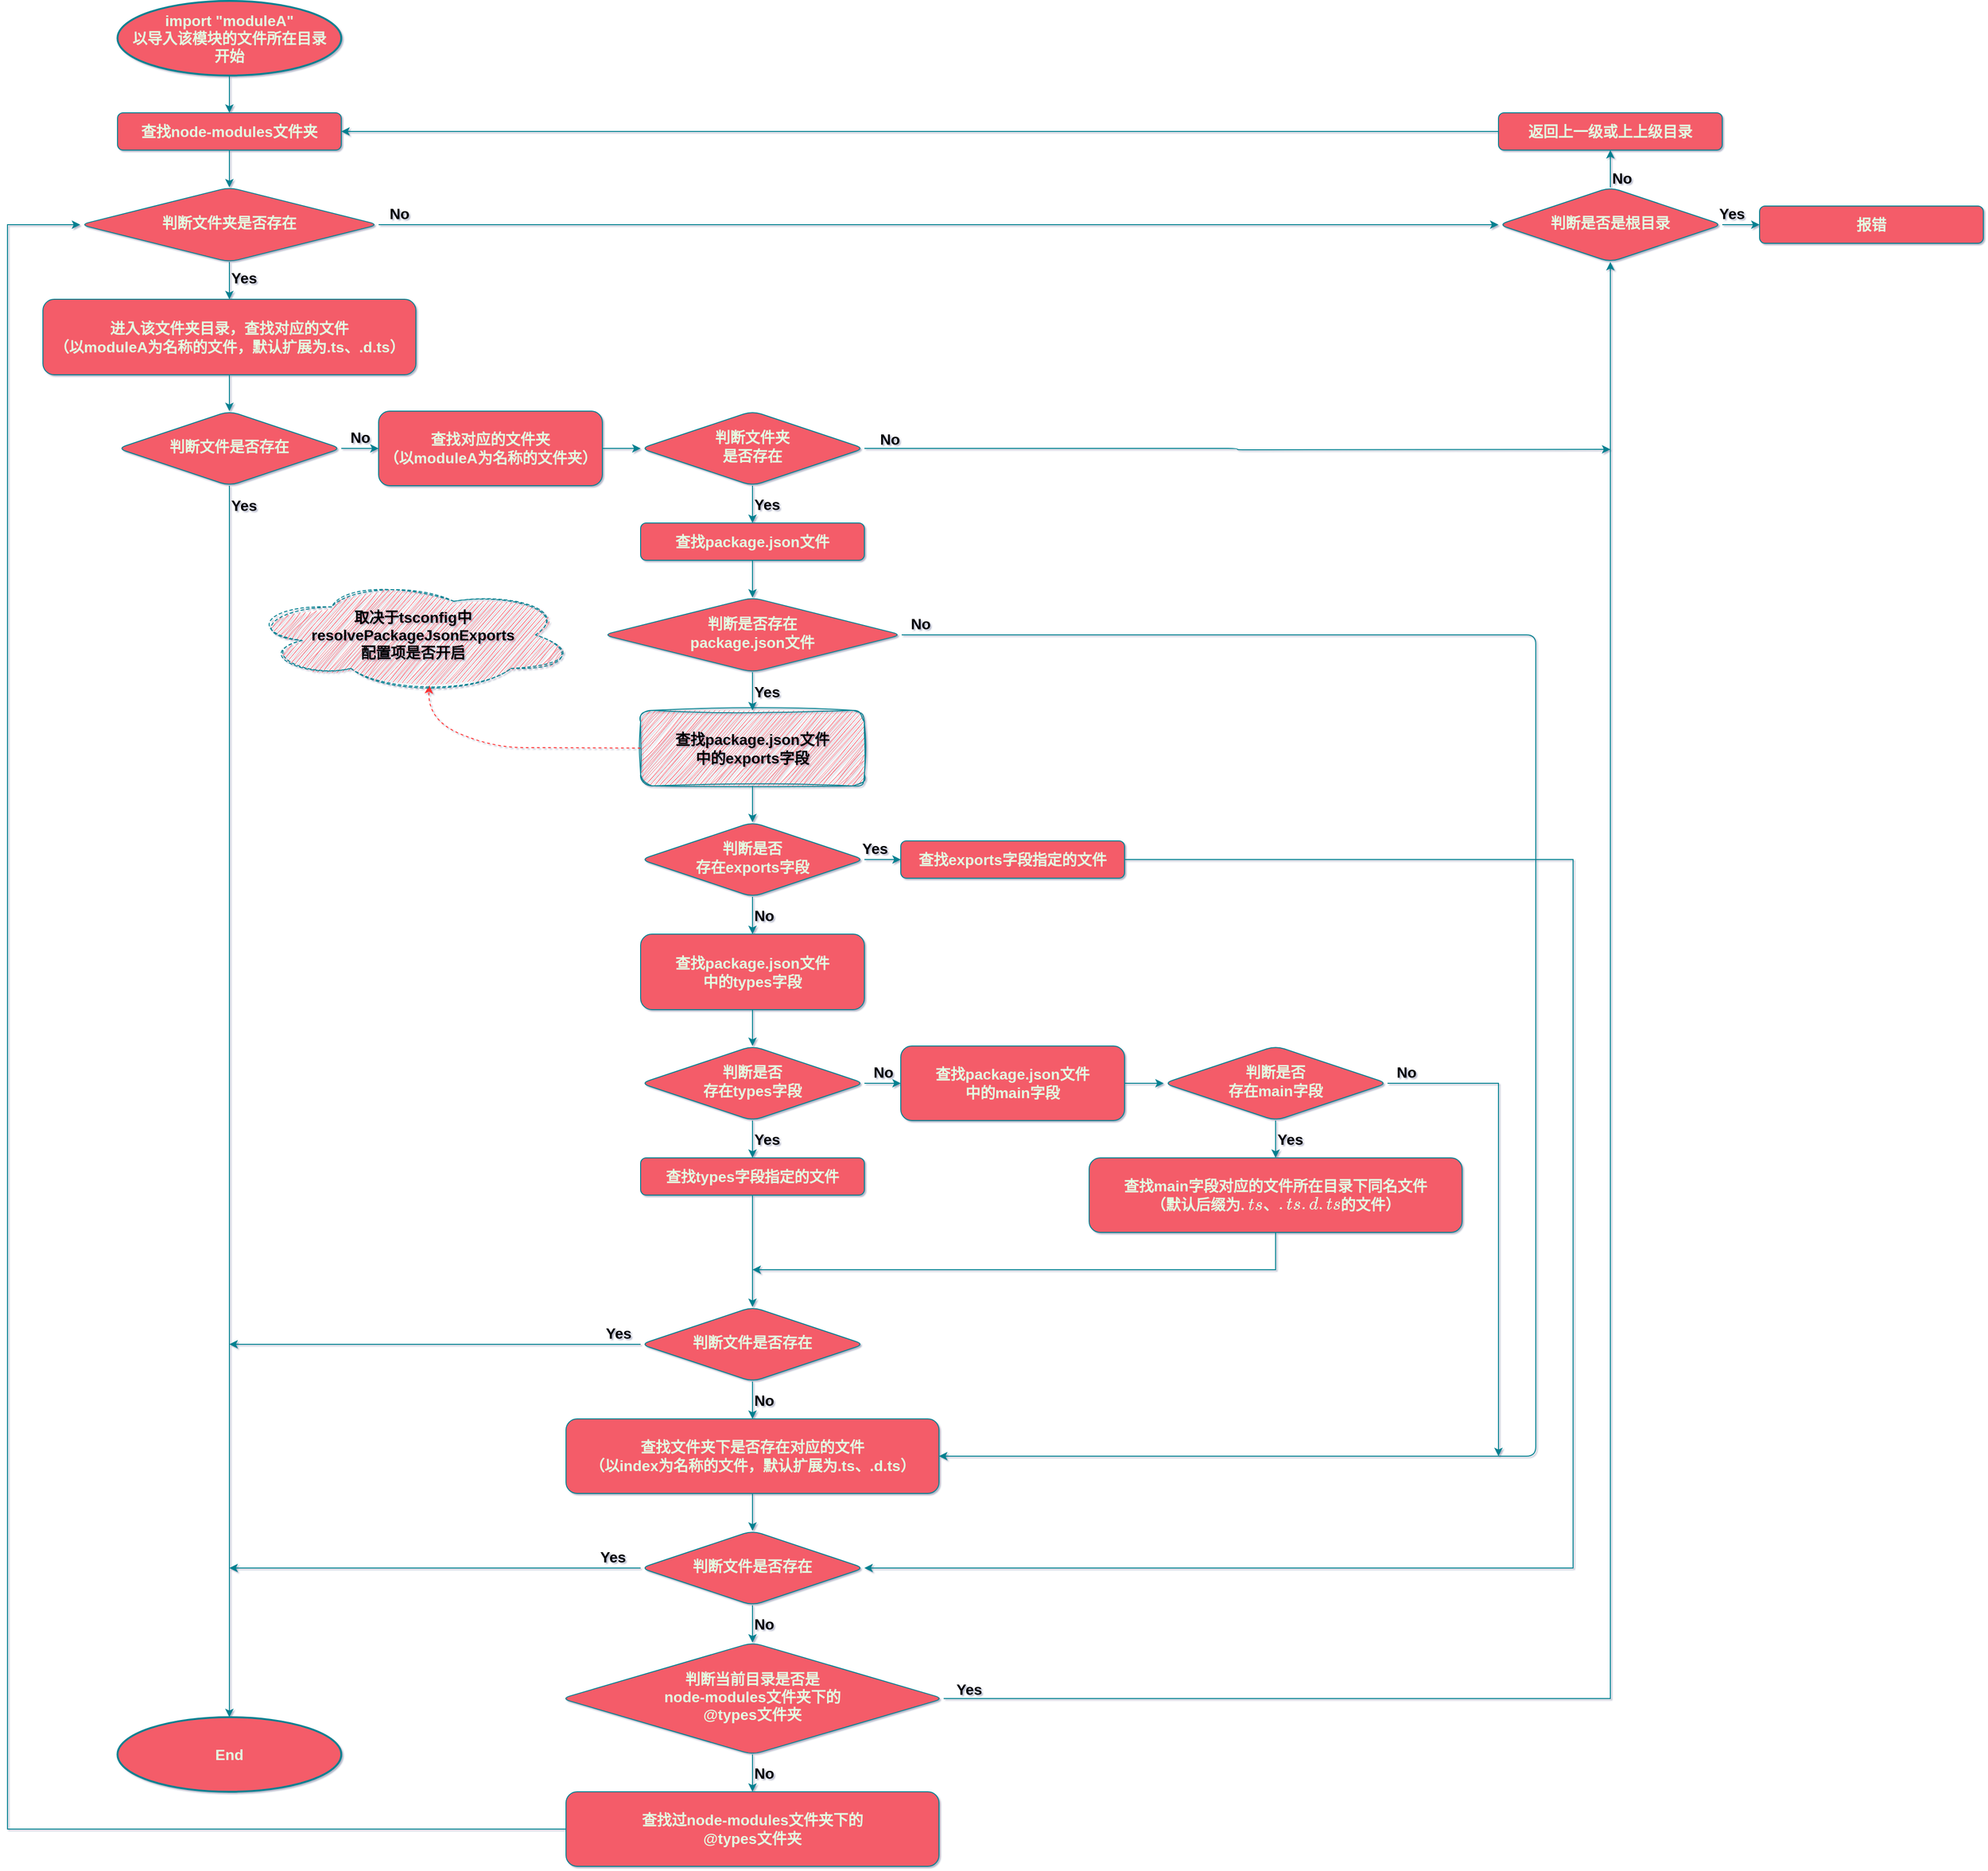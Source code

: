 <mxfile version="21.1.2" type="device">
  <diagram id="C5RBs43oDa-KdzZeNtuy" name="Page-1">
    <mxGraphModel dx="1692" dy="1245" grid="1" gridSize="10" guides="1" tooltips="1" connect="1" arrows="1" fold="1" page="1" pageScale="1" pageWidth="827" pageHeight="1169" background="#FFFFFF" math="0" shadow="1">
      <root>
        <mxCell id="WIyWlLk6GJQsqaUBKTNV-0" />
        <mxCell id="WIyWlLk6GJQsqaUBKTNV-1" parent="WIyWlLk6GJQsqaUBKTNV-0" />
        <mxCell id="fTt4aev8CvQFNW-zbHjn-20" value="" style="edgeStyle=orthogonalEdgeStyle;rounded=1;orthogonalLoop=1;jettySize=auto;html=1;exitX=0.5;exitY=1;exitDx=0;exitDy=0;exitPerimeter=0;fontSize=16;fontStyle=1;labelBackgroundColor=none;strokeColor=#028090;fontColor=default;" parent="WIyWlLk6GJQsqaUBKTNV-1" source="fTt4aev8CvQFNW-zbHjn-91" target="fTt4aev8CvQFNW-zbHjn-19" edge="1">
          <mxGeometry relative="1" as="geometry">
            <mxPoint x="278" y="119" as="sourcePoint" />
          </mxGeometry>
        </mxCell>
        <mxCell id="fTt4aev8CvQFNW-zbHjn-7" value="Yes" style="edgeStyle=orthogonalEdgeStyle;rounded=1;orthogonalLoop=1;jettySize=auto;html=1;labelPosition=right;verticalLabelPosition=middle;align=left;verticalAlign=middle;fontSize=16;fontStyle=1;labelBackgroundColor=none;strokeColor=#028090;fontColor=default;" parent="WIyWlLk6GJQsqaUBKTNV-1" source="WIyWlLk6GJQsqaUBKTNV-6" target="fTt4aev8CvQFNW-zbHjn-6" edge="1">
          <mxGeometry x="-0.143" relative="1" as="geometry">
            <mxPoint as="offset" />
          </mxGeometry>
        </mxCell>
        <mxCell id="fTt4aev8CvQFNW-zbHjn-52" value="No" style="edgeStyle=orthogonalEdgeStyle;rounded=1;orthogonalLoop=1;jettySize=auto;html=1;labelPosition=center;verticalLabelPosition=top;align=center;verticalAlign=bottom;fontSize=16;fontStyle=1;labelBackgroundColor=none;strokeColor=#028090;fontColor=default;" parent="WIyWlLk6GJQsqaUBKTNV-1" source="WIyWlLk6GJQsqaUBKTNV-6" target="fTt4aev8CvQFNW-zbHjn-51" edge="1">
          <mxGeometry x="-0.964" relative="1" as="geometry">
            <mxPoint as="offset" />
          </mxGeometry>
        </mxCell>
        <mxCell id="WIyWlLk6GJQsqaUBKTNV-6" value="判断文件夹是否存在" style="rhombus;whiteSpace=wrap;html=1;shadow=0;fontFamily=Helvetica;fontSize=16;align=center;strokeWidth=1;spacing=6;spacingTop=-4;rounded=1;fontStyle=1;labelBackgroundColor=none;fillColor=#F45B69;strokeColor=#028090;fontColor=#E4FDE1;" parent="WIyWlLk6GJQsqaUBKTNV-1" vertex="1">
          <mxGeometry x="118" y="239" width="320" height="80" as="geometry" />
        </mxCell>
        <mxCell id="fTt4aev8CvQFNW-zbHjn-22" value="" style="edgeStyle=orthogonalEdgeStyle;rounded=1;orthogonalLoop=1;jettySize=auto;html=1;entryX=1;entryY=0.5;entryDx=0;entryDy=0;fontSize=16;fontStyle=1;labelBackgroundColor=none;strokeColor=#028090;fontColor=default;" parent="WIyWlLk6GJQsqaUBKTNV-1" source="WIyWlLk6GJQsqaUBKTNV-7" target="fTt4aev8CvQFNW-zbHjn-19" edge="1">
          <mxGeometry relative="1" as="geometry">
            <mxPoint x="914" y="159" as="targetPoint" />
          </mxGeometry>
        </mxCell>
        <mxCell id="WIyWlLk6GJQsqaUBKTNV-7" value="返回上一级或上上级目录" style="rounded=1;whiteSpace=wrap;html=1;fontSize=16;glass=0;strokeWidth=1;shadow=0;fontStyle=1;labelBackgroundColor=none;fillColor=#F45B69;strokeColor=#028090;fontColor=#E4FDE1;" parent="WIyWlLk6GJQsqaUBKTNV-1" vertex="1">
          <mxGeometry x="1639" y="159" width="240" height="40" as="geometry" />
        </mxCell>
        <mxCell id="fTt4aev8CvQFNW-zbHjn-11" value="" style="edgeStyle=orthogonalEdgeStyle;rounded=1;orthogonalLoop=1;jettySize=auto;html=1;fontSize=16;fontStyle=1;labelBackgroundColor=none;strokeColor=#028090;fontColor=default;exitX=0.5;exitY=1;exitDx=0;exitDy=0;" parent="WIyWlLk6GJQsqaUBKTNV-1" source="fTt4aev8CvQFNW-zbHjn-6" target="fTt4aev8CvQFNW-zbHjn-10" edge="1">
          <mxGeometry relative="1" as="geometry">
            <mxPoint x="278.0" y="450.0" as="sourcePoint" />
          </mxGeometry>
        </mxCell>
        <mxCell id="fTt4aev8CvQFNW-zbHjn-6" value="进入该文件夹目录，查找对应的文件&lt;br style=&quot;font-size: 16px;&quot;&gt;（以moduleA为名称的文件，默认扩展为.ts、.d.ts）" style="rounded=1;whiteSpace=wrap;html=1;fontSize=16;glass=0;strokeWidth=1;shadow=0;fontStyle=1;labelBackgroundColor=none;fillColor=#F45B69;strokeColor=#028090;fontColor=#E4FDE1;" parent="WIyWlLk6GJQsqaUBKTNV-1" vertex="1">
          <mxGeometry x="78" y="359" width="400" height="81" as="geometry" />
        </mxCell>
        <mxCell id="fTt4aev8CvQFNW-zbHjn-13" value="Yes" style="edgeStyle=orthogonalEdgeStyle;rounded=1;orthogonalLoop=1;jettySize=auto;html=1;labelPosition=right;verticalLabelPosition=middle;align=left;verticalAlign=middle;entryX=0.5;entryY=0;entryDx=0;entryDy=0;fontSize=16;fontStyle=1;labelBackgroundColor=none;strokeColor=#028090;fontColor=default;entryPerimeter=0;" parent="WIyWlLk6GJQsqaUBKTNV-1" source="fTt4aev8CvQFNW-zbHjn-10" target="fTt4aev8CvQFNW-zbHjn-92" edge="1">
          <mxGeometry x="-0.968" relative="1" as="geometry">
            <mxPoint x="278" y="1239" as="targetPoint" />
            <mxPoint as="offset" />
          </mxGeometry>
        </mxCell>
        <mxCell id="fTt4aev8CvQFNW-zbHjn-15" value="No" style="edgeStyle=orthogonalEdgeStyle;rounded=1;orthogonalLoop=1;jettySize=auto;html=1;labelPosition=center;verticalLabelPosition=top;align=center;verticalAlign=bottom;fontSize=16;fontStyle=1;labelBackgroundColor=none;strokeColor=#028090;fontColor=default;" parent="WIyWlLk6GJQsqaUBKTNV-1" source="fTt4aev8CvQFNW-zbHjn-10" target="fTt4aev8CvQFNW-zbHjn-14" edge="1">
          <mxGeometry relative="1" as="geometry">
            <mxPoint as="offset" />
          </mxGeometry>
        </mxCell>
        <mxCell id="fTt4aev8CvQFNW-zbHjn-10" value="判断文件是否存在" style="rhombus;whiteSpace=wrap;html=1;shadow=0;fontFamily=Helvetica;fontSize=16;align=center;strokeWidth=1;spacing=6;spacingTop=-4;rounded=1;fontStyle=1;labelBackgroundColor=none;fillColor=#F45B69;strokeColor=#028090;fontColor=#E4FDE1;" parent="WIyWlLk6GJQsqaUBKTNV-1" vertex="1">
          <mxGeometry x="158" y="479" width="240" height="80" as="geometry" />
        </mxCell>
        <mxCell id="fTt4aev8CvQFNW-zbHjn-80" value="" style="edgeStyle=orthogonalEdgeStyle;rounded=1;orthogonalLoop=1;jettySize=auto;html=1;fontSize=16;fontStyle=1;exitX=1;exitY=0.5;exitDx=0;exitDy=0;entryX=0;entryY=0.5;entryDx=0;entryDy=0;labelBackgroundColor=none;strokeColor=#028090;fontColor=default;" parent="WIyWlLk6GJQsqaUBKTNV-1" source="fTt4aev8CvQFNW-zbHjn-14" target="fTt4aev8CvQFNW-zbHjn-16" edge="1">
          <mxGeometry relative="1" as="geometry">
            <mxPoint x="676" y="519.0" as="sourcePoint" />
          </mxGeometry>
        </mxCell>
        <mxCell id="fTt4aev8CvQFNW-zbHjn-14" value="查找对应的文件夹&lt;br style=&quot;font-size: 16px;&quot;&gt;（以moduleA为名称的文件夹）" style="rounded=1;whiteSpace=wrap;html=1;fontSize=16;glass=0;strokeWidth=1;shadow=0;fontStyle=1;labelBackgroundColor=none;fillColor=#F45B69;strokeColor=#028090;fontColor=#E4FDE1;" parent="WIyWlLk6GJQsqaUBKTNV-1" vertex="1">
          <mxGeometry x="438" y="479" width="240" height="80" as="geometry" />
        </mxCell>
        <mxCell id="fTt4aev8CvQFNW-zbHjn-57" style="edgeStyle=orthogonalEdgeStyle;rounded=1;orthogonalLoop=1;jettySize=auto;html=1;fontSize=16;fontStyle=1;labelBackgroundColor=none;strokeColor=#028090;fontColor=default;" parent="WIyWlLk6GJQsqaUBKTNV-1" source="fTt4aev8CvQFNW-zbHjn-16" edge="1">
          <mxGeometry relative="1" as="geometry">
            <mxPoint x="1759" y="520" as="targetPoint" />
          </mxGeometry>
        </mxCell>
        <mxCell id="fTt4aev8CvQFNW-zbHjn-58" value="&lt;font color=&quot;#000000&quot; style=&quot;font-size: 16px;&quot;&gt;No&lt;/font&gt;" style="edgeLabel;html=1;align=center;verticalAlign=bottom;resizable=0;points=[];labelPosition=center;verticalLabelPosition=top;rounded=1;fontSize=16;fontStyle=1;labelBackgroundColor=none;fontColor=#E4FDE1;" parent="fTt4aev8CvQFNW-zbHjn-57" vertex="1" connectable="0">
          <mxGeometry x="-0.709" y="-2" relative="1" as="geometry">
            <mxPoint x="-90" y="-1" as="offset" />
          </mxGeometry>
        </mxCell>
        <mxCell id="fTt4aev8CvQFNW-zbHjn-82" value="Yes" style="edgeStyle=orthogonalEdgeStyle;rounded=1;orthogonalLoop=1;jettySize=auto;html=1;labelPosition=right;verticalLabelPosition=middle;align=left;verticalAlign=middle;fontSize=16;fontStyle=1;labelBackgroundColor=none;strokeColor=#028090;fontColor=default;" parent="WIyWlLk6GJQsqaUBKTNV-1" source="fTt4aev8CvQFNW-zbHjn-16" target="fTt4aev8CvQFNW-zbHjn-23" edge="1">
          <mxGeometry relative="1" as="geometry">
            <mxPoint as="offset" />
          </mxGeometry>
        </mxCell>
        <mxCell id="fTt4aev8CvQFNW-zbHjn-16" value="判断文件夹&lt;br style=&quot;font-size: 16px;&quot;&gt;是否存在" style="rhombus;whiteSpace=wrap;html=1;shadow=0;fontFamily=Helvetica;fontSize=16;align=center;strokeWidth=1;spacing=6;spacingTop=-4;rounded=1;fontStyle=1;labelBackgroundColor=none;fillColor=#F45B69;strokeColor=#028090;fontColor=#E4FDE1;" parent="WIyWlLk6GJQsqaUBKTNV-1" vertex="1">
          <mxGeometry x="719" y="479" width="240" height="80" as="geometry" />
        </mxCell>
        <mxCell id="fTt4aev8CvQFNW-zbHjn-21" value="" style="edgeStyle=orthogonalEdgeStyle;rounded=1;orthogonalLoop=1;jettySize=auto;html=1;fontSize=16;fontStyle=1;labelBackgroundColor=none;strokeColor=#028090;fontColor=default;" parent="WIyWlLk6GJQsqaUBKTNV-1" source="fTt4aev8CvQFNW-zbHjn-19" target="WIyWlLk6GJQsqaUBKTNV-6" edge="1">
          <mxGeometry relative="1" as="geometry" />
        </mxCell>
        <mxCell id="fTt4aev8CvQFNW-zbHjn-19" value="查找node-modules文件夹" style="rounded=1;whiteSpace=wrap;html=1;fontSize=16;glass=0;strokeWidth=1;shadow=0;fontStyle=1;labelBackgroundColor=none;fillColor=#F45B69;strokeColor=#028090;fontColor=#E4FDE1;" parent="WIyWlLk6GJQsqaUBKTNV-1" vertex="1">
          <mxGeometry x="158" y="159" width="240" height="40" as="geometry" />
        </mxCell>
        <mxCell id="fTt4aev8CvQFNW-zbHjn-26" value="" style="edgeStyle=orthogonalEdgeStyle;rounded=1;orthogonalLoop=1;jettySize=auto;html=1;labelPosition=right;verticalLabelPosition=middle;align=left;verticalAlign=middle;fontSize=16;fontStyle=1;labelBackgroundColor=none;strokeColor=#028090;fontColor=default;" parent="WIyWlLk6GJQsqaUBKTNV-1" source="fTt4aev8CvQFNW-zbHjn-23" target="fTt4aev8CvQFNW-zbHjn-25" edge="1">
          <mxGeometry relative="1" as="geometry" />
        </mxCell>
        <mxCell id="fTt4aev8CvQFNW-zbHjn-23" value="查找package.json文件" style="rounded=1;whiteSpace=wrap;html=1;fontSize=16;glass=0;strokeWidth=1;shadow=0;fontStyle=1;labelBackgroundColor=none;fillColor=#F45B69;strokeColor=#028090;fontColor=#E4FDE1;" parent="WIyWlLk6GJQsqaUBKTNV-1" vertex="1">
          <mxGeometry x="719" y="599" width="240" height="40" as="geometry" />
        </mxCell>
        <mxCell id="fTt4aev8CvQFNW-zbHjn-40" value="Yes" style="edgeStyle=orthogonalEdgeStyle;rounded=1;orthogonalLoop=1;jettySize=auto;html=1;labelPosition=right;verticalLabelPosition=middle;align=left;verticalAlign=middle;fontSize=16;fontStyle=1;labelBackgroundColor=none;strokeColor=#028090;fontColor=default;entryX=0.5;entryY=0;entryDx=0;entryDy=0;" parent="WIyWlLk6GJQsqaUBKTNV-1" source="fTt4aev8CvQFNW-zbHjn-25" target="4uB3L2ICESDj7g6x4wae-0" edge="1">
          <mxGeometry relative="1" as="geometry" />
        </mxCell>
        <mxCell id="fTt4aev8CvQFNW-zbHjn-25" value="判断是否存在&lt;br style=&quot;font-size: 16px;&quot;&gt;package.json文件" style="rhombus;whiteSpace=wrap;html=1;shadow=0;fontFamily=Helvetica;fontSize=16;align=center;strokeWidth=1;spacing=6;spacingTop=-4;rounded=1;fontStyle=1;labelBackgroundColor=none;fillColor=#F45B69;strokeColor=#028090;fontColor=#E4FDE1;" parent="WIyWlLk6GJQsqaUBKTNV-1" vertex="1">
          <mxGeometry x="679" y="679" width="320" height="80" as="geometry" />
        </mxCell>
        <mxCell id="fTt4aev8CvQFNW-zbHjn-78" value="Yes" style="edgeStyle=orthogonalEdgeStyle;rounded=1;orthogonalLoop=1;jettySize=auto;html=1;labelPosition=center;verticalLabelPosition=top;align=center;verticalAlign=bottom;fontSize=16;fontStyle=1;labelBackgroundColor=none;strokeColor=#028090;fontColor=default;" parent="WIyWlLk6GJQsqaUBKTNV-1" source="fTt4aev8CvQFNW-zbHjn-29" edge="1">
          <mxGeometry x="-0.889" relative="1" as="geometry">
            <mxPoint x="278" y="1480" as="targetPoint" />
            <mxPoint as="offset" />
          </mxGeometry>
        </mxCell>
        <mxCell id="fl-ZTP4sPhZTgfokd5Q8-4" value="No" style="edgeStyle=orthogonalEdgeStyle;rounded=0;orthogonalLoop=1;jettySize=auto;html=1;labelBackgroundColor=none;strokeColor=#028090;fontColor=default;fontSize=16;labelPosition=right;verticalLabelPosition=middle;align=left;verticalAlign=middle;fontStyle=1" parent="WIyWlLk6GJQsqaUBKTNV-1" source="fTt4aev8CvQFNW-zbHjn-29" target="fl-ZTP4sPhZTgfokd5Q8-1" edge="1">
          <mxGeometry relative="1" as="geometry" />
        </mxCell>
        <mxCell id="fTt4aev8CvQFNW-zbHjn-29" value="判断文件是否存在" style="rhombus;whiteSpace=wrap;html=1;shadow=0;fontFamily=Helvetica;fontSize=16;align=center;strokeWidth=1;spacing=6;spacingTop=-4;rounded=1;fontStyle=1;labelBackgroundColor=none;fillColor=#F45B69;strokeColor=#028090;fontColor=#E4FDE1;" parent="WIyWlLk6GJQsqaUBKTNV-1" vertex="1">
          <mxGeometry x="719" y="1440" width="240" height="80" as="geometry" />
        </mxCell>
        <mxCell id="4uB3L2ICESDj7g6x4wae-22" value="" style="edgeStyle=orthogonalEdgeStyle;rounded=0;orthogonalLoop=1;jettySize=auto;html=1;fontSize=16;fontStyle=1;labelBackgroundColor=none;strokeColor=#028090;fontColor=default;" parent="WIyWlLk6GJQsqaUBKTNV-1" source="fTt4aev8CvQFNW-zbHjn-33" target="fTt4aev8CvQFNW-zbHjn-35" edge="1">
          <mxGeometry relative="1" as="geometry" />
        </mxCell>
        <mxCell id="fTt4aev8CvQFNW-zbHjn-33" value="查找package.json文件&lt;br style=&quot;font-size: 16px;&quot;&gt;中的types字段" style="rounded=1;whiteSpace=wrap;html=1;fontSize=16;glass=0;strokeWidth=1;shadow=0;fontStyle=1;labelBackgroundColor=none;fillColor=#F45B69;strokeColor=#028090;fontColor=#E4FDE1;" parent="WIyWlLk6GJQsqaUBKTNV-1" vertex="1">
          <mxGeometry x="719" y="1040" width="240" height="81" as="geometry" />
        </mxCell>
        <mxCell id="fTt4aev8CvQFNW-zbHjn-83" value="Yes" style="edgeStyle=orthogonalEdgeStyle;rounded=1;orthogonalLoop=1;jettySize=auto;html=1;labelPosition=right;verticalLabelPosition=middle;align=left;verticalAlign=middle;fontSize=16;fontStyle=1;labelBackgroundColor=none;strokeColor=#028090;fontColor=default;" parent="WIyWlLk6GJQsqaUBKTNV-1" source="fTt4aev8CvQFNW-zbHjn-35" target="fTt4aev8CvQFNW-zbHjn-61" edge="1">
          <mxGeometry relative="1" as="geometry" />
        </mxCell>
        <mxCell id="fTt4aev8CvQFNW-zbHjn-84" value="No" style="edgeStyle=orthogonalEdgeStyle;rounded=1;orthogonalLoop=1;jettySize=auto;html=1;labelPosition=center;verticalLabelPosition=top;align=center;verticalAlign=bottom;fontSize=16;fontStyle=1;labelBackgroundColor=none;strokeColor=#028090;fontColor=default;" parent="WIyWlLk6GJQsqaUBKTNV-1" source="fTt4aev8CvQFNW-zbHjn-35" target="fTt4aev8CvQFNW-zbHjn-64" edge="1">
          <mxGeometry relative="1" as="geometry" />
        </mxCell>
        <mxCell id="fTt4aev8CvQFNW-zbHjn-35" value="判断是否&lt;br style=&quot;font-size: 16px;&quot;&gt;存在types字段" style="rhombus;whiteSpace=wrap;html=1;shadow=0;fontFamily=Helvetica;fontSize=16;align=center;strokeWidth=1;spacing=6;spacingTop=-4;rounded=1;fontStyle=1;labelBackgroundColor=none;fillColor=#F45B69;strokeColor=#028090;fontColor=#E4FDE1;" parent="WIyWlLk6GJQsqaUBKTNV-1" vertex="1">
          <mxGeometry x="719" y="1160" width="240" height="80" as="geometry" />
        </mxCell>
        <mxCell id="fTt4aev8CvQFNW-zbHjn-54" value="Yes" style="edgeStyle=orthogonalEdgeStyle;rounded=1;orthogonalLoop=1;jettySize=auto;html=1;labelPosition=center;verticalLabelPosition=top;align=center;verticalAlign=bottom;fontSize=16;fontStyle=1;labelBackgroundColor=none;strokeColor=#028090;fontColor=default;" parent="WIyWlLk6GJQsqaUBKTNV-1" source="fTt4aev8CvQFNW-zbHjn-51" target="fTt4aev8CvQFNW-zbHjn-53" edge="1">
          <mxGeometry x="-0.535" relative="1" as="geometry">
            <mxPoint as="offset" />
          </mxGeometry>
        </mxCell>
        <mxCell id="fTt4aev8CvQFNW-zbHjn-56" value="No" style="edgeStyle=orthogonalEdgeStyle;rounded=1;orthogonalLoop=1;jettySize=auto;html=1;labelPosition=right;verticalLabelPosition=middle;align=left;verticalAlign=middle;fontSize=16;fontStyle=1;labelBackgroundColor=none;strokeColor=#028090;fontColor=default;" parent="WIyWlLk6GJQsqaUBKTNV-1" source="fTt4aev8CvQFNW-zbHjn-51" target="WIyWlLk6GJQsqaUBKTNV-7" edge="1">
          <mxGeometry x="-0.5" relative="1" as="geometry">
            <mxPoint as="offset" />
          </mxGeometry>
        </mxCell>
        <mxCell id="fTt4aev8CvQFNW-zbHjn-51" value="判断是否是根目录" style="rhombus;whiteSpace=wrap;html=1;shadow=0;fontFamily=Helvetica;fontSize=16;align=center;strokeWidth=1;spacing=6;spacingTop=-4;rounded=1;fontStyle=1;labelBackgroundColor=none;fillColor=#F45B69;strokeColor=#028090;fontColor=#E4FDE1;" parent="WIyWlLk6GJQsqaUBKTNV-1" vertex="1">
          <mxGeometry x="1639" y="239" width="240" height="80" as="geometry" />
        </mxCell>
        <mxCell id="fTt4aev8CvQFNW-zbHjn-53" value="报错" style="rounded=1;whiteSpace=wrap;html=1;fontSize=16;glass=0;strokeWidth=1;shadow=0;fontStyle=1;labelBackgroundColor=none;fillColor=#F45B69;strokeColor=#028090;fontColor=#E4FDE1;" parent="WIyWlLk6GJQsqaUBKTNV-1" vertex="1">
          <mxGeometry x="1919" y="259" width="240" height="40" as="geometry" />
        </mxCell>
        <mxCell id="fTt4aev8CvQFNW-zbHjn-88" style="edgeStyle=orthogonalEdgeStyle;rounded=1;orthogonalLoop=1;jettySize=auto;html=1;entryX=0.5;entryY=0;entryDx=0;entryDy=0;fontSize=16;fontStyle=1;labelBackgroundColor=none;strokeColor=#028090;fontColor=default;" parent="WIyWlLk6GJQsqaUBKTNV-1" source="fTt4aev8CvQFNW-zbHjn-61" target="fTt4aev8CvQFNW-zbHjn-29" edge="1">
          <mxGeometry relative="1" as="geometry" />
        </mxCell>
        <mxCell id="fTt4aev8CvQFNW-zbHjn-61" value="查找types字段指定的文件" style="rounded=1;whiteSpace=wrap;html=1;fontSize=16;glass=0;strokeWidth=1;shadow=0;fontStyle=1;labelBackgroundColor=none;fillColor=#F45B69;strokeColor=#028090;fontColor=#E4FDE1;" parent="WIyWlLk6GJQsqaUBKTNV-1" vertex="1">
          <mxGeometry x="719" y="1280" width="240" height="40" as="geometry" />
        </mxCell>
        <mxCell id="fTt4aev8CvQFNW-zbHjn-85" value="" style="edgeStyle=orthogonalEdgeStyle;rounded=1;orthogonalLoop=1;jettySize=auto;html=1;fontSize=16;fontStyle=1;exitX=1;exitY=0.5;exitDx=0;exitDy=0;labelBackgroundColor=none;strokeColor=#028090;fontColor=default;" parent="WIyWlLk6GJQsqaUBKTNV-1" source="fTt4aev8CvQFNW-zbHjn-64" target="fTt4aev8CvQFNW-zbHjn-66" edge="1">
          <mxGeometry relative="1" as="geometry">
            <mxPoint x="1328" y="1422" as="sourcePoint" />
          </mxGeometry>
        </mxCell>
        <mxCell id="fTt4aev8CvQFNW-zbHjn-64" value="查找package.json文件&lt;br style=&quot;font-size: 16px;&quot;&gt;中的main字段" style="rounded=1;whiteSpace=wrap;html=1;fontSize=16;glass=0;strokeWidth=1;shadow=0;fontStyle=1;labelBackgroundColor=none;fillColor=#F45B69;strokeColor=#028090;fontColor=#E4FDE1;" parent="WIyWlLk6GJQsqaUBKTNV-1" vertex="1">
          <mxGeometry x="998" y="1160" width="240" height="80" as="geometry" />
        </mxCell>
        <mxCell id="fTt4aev8CvQFNW-zbHjn-70" value="Yes" style="edgeStyle=orthogonalEdgeStyle;rounded=1;orthogonalLoop=1;jettySize=auto;html=1;entryX=0.5;entryY=0;entryDx=0;entryDy=0;labelPosition=right;verticalLabelPosition=middle;align=left;verticalAlign=middle;fontSize=16;fontStyle=1;labelBackgroundColor=none;strokeColor=#028090;fontColor=default;" parent="WIyWlLk6GJQsqaUBKTNV-1" source="fTt4aev8CvQFNW-zbHjn-66" target="fTt4aev8CvQFNW-zbHjn-69" edge="1">
          <mxGeometry relative="1" as="geometry" />
        </mxCell>
        <mxCell id="4uB3L2ICESDj7g6x4wae-24" style="edgeStyle=orthogonalEdgeStyle;rounded=0;orthogonalLoop=1;jettySize=auto;html=1;fontSize=16;fontStyle=1;labelBackgroundColor=none;strokeColor=#028090;fontColor=default;" parent="WIyWlLk6GJQsqaUBKTNV-1" source="fTt4aev8CvQFNW-zbHjn-69" edge="1">
          <mxGeometry relative="1" as="geometry">
            <mxPoint x="839" y="1400" as="targetPoint" />
            <Array as="points">
              <mxPoint x="1400" y="1400" />
            </Array>
          </mxGeometry>
        </mxCell>
        <mxCell id="fTt4aev8CvQFNW-zbHjn-69" value="查找main字段对应的文件所在目录下同名文件&lt;br style=&quot;font-size: 16px;&quot;&gt;（默认后缀为`.ts`、`.ts.d.ts`的文件）" style="rounded=1;whiteSpace=wrap;html=1;fontSize=16;glass=0;strokeWidth=1;shadow=0;fontStyle=1;labelBackgroundColor=none;fillColor=#F45B69;strokeColor=#028090;fontColor=#E4FDE1;" parent="WIyWlLk6GJQsqaUBKTNV-1" vertex="1">
          <mxGeometry x="1200" y="1280" width="400" height="80" as="geometry" />
        </mxCell>
        <mxCell id="fTt4aev8CvQFNW-zbHjn-91" value="import &quot;moduleA&quot;&lt;br style=&quot;border-color: var(--border-color); font-size: 16px;&quot;&gt;以导入该模块的文件所在目录&lt;br style=&quot;border-color: var(--border-color); font-size: 16px;&quot;&gt;开始" style="strokeWidth=2;html=1;shape=mxgraph.flowchart.start_2;whiteSpace=wrap;rounded=1;fontSize=16;fontStyle=1;labelBackgroundColor=none;fillColor=#F45B69;strokeColor=#028090;fontColor=#E4FDE1;" parent="WIyWlLk6GJQsqaUBKTNV-1" vertex="1">
          <mxGeometry x="158" y="39" width="240" height="80" as="geometry" />
        </mxCell>
        <mxCell id="fTt4aev8CvQFNW-zbHjn-92" value="End" style="strokeWidth=2;html=1;shape=mxgraph.flowchart.start_2;whiteSpace=wrap;rounded=1;fontSize=16;fontStyle=1;labelBackgroundColor=none;fillColor=#F45B69;strokeColor=#028090;fontColor=#E4FDE1;" parent="WIyWlLk6GJQsqaUBKTNV-1" vertex="1">
          <mxGeometry x="158" y="1880" width="240" height="80" as="geometry" />
        </mxCell>
        <mxCell id="fl-ZTP4sPhZTgfokd5Q8-5" value="" style="edgeStyle=orthogonalEdgeStyle;rounded=0;orthogonalLoop=1;jettySize=auto;html=1;labelBackgroundColor=none;strokeColor=#028090;fontColor=default;fontSize=16;fontStyle=1" parent="WIyWlLk6GJQsqaUBKTNV-1" source="fl-ZTP4sPhZTgfokd5Q8-1" target="fl-ZTP4sPhZTgfokd5Q8-0" edge="1">
          <mxGeometry relative="1" as="geometry" />
        </mxCell>
        <mxCell id="fl-ZTP4sPhZTgfokd5Q8-1" value="查找文件夹下是否存在对应的文件&lt;br style=&quot;font-size: 16px;&quot;&gt;（以index为名称的文件，默认扩展为.ts、.d.ts）" style="rounded=1;whiteSpace=wrap;html=1;fontSize=16;glass=0;strokeWidth=1;shadow=0;fontStyle=1;labelBackgroundColor=none;fillColor=#F45B69;strokeColor=#028090;fontColor=#E4FDE1;" parent="WIyWlLk6GJQsqaUBKTNV-1" vertex="1">
          <mxGeometry x="639" y="1560" width="400" height="80" as="geometry" />
        </mxCell>
        <mxCell id="fl-ZTP4sPhZTgfokd5Q8-7" value="Yes" style="edgeStyle=orthogonalEdgeStyle;rounded=0;orthogonalLoop=1;jettySize=auto;html=1;strokeColor=#028090;fontColor=default;fillColor=#F45B69;fontSize=16;labelPosition=center;verticalLabelPosition=top;align=center;verticalAlign=bottom;fontStyle=1;labelBackgroundColor=none;" parent="WIyWlLk6GJQsqaUBKTNV-1" source="fl-ZTP4sPhZTgfokd5Q8-0" edge="1">
          <mxGeometry x="-0.864" relative="1" as="geometry">
            <mxPoint x="278" y="1720" as="targetPoint" />
            <mxPoint as="offset" />
          </mxGeometry>
        </mxCell>
        <mxCell id="4uB3L2ICESDj7g6x4wae-31" value="No" style="edgeStyle=orthogonalEdgeStyle;rounded=0;orthogonalLoop=1;jettySize=auto;html=1;fontSize=16;fontStyle=1;labelBackgroundColor=none;strokeColor=#028090;fontColor=default;labelPosition=right;verticalLabelPosition=middle;align=left;verticalAlign=middle;" parent="WIyWlLk6GJQsqaUBKTNV-1" source="fl-ZTP4sPhZTgfokd5Q8-0" target="4uB3L2ICESDj7g6x4wae-27" edge="1">
          <mxGeometry relative="1" as="geometry" />
        </mxCell>
        <mxCell id="fl-ZTP4sPhZTgfokd5Q8-0" value="判断文件是否存在" style="rhombus;whiteSpace=wrap;html=1;shadow=0;fontFamily=Helvetica;fontSize=16;align=center;strokeWidth=1;spacing=6;spacingTop=-4;rounded=1;fontStyle=1;labelBackgroundColor=none;fillColor=#F45B69;strokeColor=#028090;fontColor=#E4FDE1;" parent="WIyWlLk6GJQsqaUBKTNV-1" vertex="1">
          <mxGeometry x="719" y="1680" width="240" height="80" as="geometry" />
        </mxCell>
        <mxCell id="4uB3L2ICESDj7g6x4wae-2" value="" style="edgeStyle=orthogonalEdgeStyle;rounded=0;orthogonalLoop=1;jettySize=auto;html=1;fontSize=16;fontStyle=1;labelBackgroundColor=none;strokeColor=#028090;fontColor=default;" parent="WIyWlLk6GJQsqaUBKTNV-1" source="4uB3L2ICESDj7g6x4wae-0" target="4uB3L2ICESDj7g6x4wae-1" edge="1">
          <mxGeometry relative="1" as="geometry" />
        </mxCell>
        <mxCell id="4uB3L2ICESDj7g6x4wae-0" value="查找package.json文件&lt;br style=&quot;font-size: 16px;&quot;&gt;中的exports字段" style="rounded=1;whiteSpace=wrap;html=1;fontSize=16;glass=0;strokeWidth=1;shadow=0;fontStyle=1;labelBackgroundColor=none;fillColor=#F45B69;strokeColor=#028090;fontColor=#000000;sketch=1;curveFitting=1;jiggle=2;" parent="WIyWlLk6GJQsqaUBKTNV-1" vertex="1">
          <mxGeometry x="719" y="800" width="240" height="81" as="geometry" />
        </mxCell>
        <mxCell id="4uB3L2ICESDj7g6x4wae-4" value="Yes" style="edgeStyle=orthogonalEdgeStyle;rounded=0;orthogonalLoop=1;jettySize=auto;html=1;fontSize=16;fontStyle=1;labelBackgroundColor=none;strokeColor=#028090;fontColor=default;labelPosition=center;verticalLabelPosition=top;align=center;verticalAlign=bottom;" parent="WIyWlLk6GJQsqaUBKTNV-1" source="4uB3L2ICESDj7g6x4wae-1" target="4uB3L2ICESDj7g6x4wae-3" edge="1">
          <mxGeometry x="-0.436" relative="1" as="geometry">
            <Array as="points">
              <mxPoint x="970" y="960" />
              <mxPoint x="970" y="960" />
            </Array>
            <mxPoint as="offset" />
          </mxGeometry>
        </mxCell>
        <mxCell id="4uB3L2ICESDj7g6x4wae-16" value="No" style="edgeStyle=orthogonalEdgeStyle;rounded=0;orthogonalLoop=1;jettySize=auto;html=1;fontSize=16;fontStyle=1;labelBackgroundColor=none;strokeColor=#028090;fontColor=default;labelPosition=right;verticalLabelPosition=middle;align=left;verticalAlign=middle;" parent="WIyWlLk6GJQsqaUBKTNV-1" source="4uB3L2ICESDj7g6x4wae-1" target="fTt4aev8CvQFNW-zbHjn-33" edge="1">
          <mxGeometry relative="1" as="geometry" />
        </mxCell>
        <mxCell id="4uB3L2ICESDj7g6x4wae-1" value="判断是否&lt;br style=&quot;font-size: 16px;&quot;&gt;存在exports字段" style="rhombus;whiteSpace=wrap;html=1;shadow=0;fontFamily=Helvetica;fontSize=16;align=center;strokeWidth=1;spacing=6;spacingTop=-4;rounded=1;fontStyle=1;labelBackgroundColor=none;fillColor=#F45B69;strokeColor=#028090;fontColor=#E4FDE1;" parent="WIyWlLk6GJQsqaUBKTNV-1" vertex="1">
          <mxGeometry x="719" y="920" width="240" height="80" as="geometry" />
        </mxCell>
        <mxCell id="4uB3L2ICESDj7g6x4wae-18" value="" style="edgeStyle=orthogonalEdgeStyle;rounded=0;orthogonalLoop=1;jettySize=auto;html=1;entryX=1;entryY=0.5;entryDx=0;entryDy=0;fontSize=16;fontStyle=1;labelBackgroundColor=none;strokeColor=#028090;fontColor=default;" parent="WIyWlLk6GJQsqaUBKTNV-1" source="4uB3L2ICESDj7g6x4wae-3" target="fl-ZTP4sPhZTgfokd5Q8-0" edge="1">
          <mxGeometry relative="1" as="geometry">
            <mxPoint x="1399" y="960" as="targetPoint" />
            <Array as="points">
              <mxPoint x="1719" y="960" />
              <mxPoint x="1719" y="1720" />
            </Array>
          </mxGeometry>
        </mxCell>
        <mxCell id="4uB3L2ICESDj7g6x4wae-3" value="查找exports字段指定的文件" style="rounded=1;whiteSpace=wrap;html=1;fontSize=16;glass=0;strokeWidth=1;shadow=0;fontStyle=1;labelBackgroundColor=none;fillColor=#F45B69;strokeColor=#028090;fontColor=#E4FDE1;" parent="WIyWlLk6GJQsqaUBKTNV-1" vertex="1">
          <mxGeometry x="998" y="940" width="240" height="40" as="geometry" />
        </mxCell>
        <mxCell id="4uB3L2ICESDj7g6x4wae-34" style="edgeStyle=orthogonalEdgeStyle;rounded=0;orthogonalLoop=1;jettySize=auto;html=1;entryX=0;entryY=0.5;entryDx=0;entryDy=0;fontSize=16;fontStyle=1;labelBackgroundColor=none;strokeColor=#028090;fontColor=default;" parent="WIyWlLk6GJQsqaUBKTNV-1" source="4uB3L2ICESDj7g6x4wae-5" target="WIyWlLk6GJQsqaUBKTNV-6" edge="1">
          <mxGeometry relative="1" as="geometry">
            <Array as="points">
              <mxPoint x="40" y="2000" />
              <mxPoint x="40" y="279" />
            </Array>
          </mxGeometry>
        </mxCell>
        <mxCell id="4uB3L2ICESDj7g6x4wae-5" value="查找过node-modules文件夹下的&lt;br style=&quot;border-color: var(--border-color); font-size: 16px;&quot;&gt;@types文件夹" style="rounded=1;whiteSpace=wrap;html=1;fontSize=16;glass=0;strokeWidth=1;shadow=0;fontStyle=1;labelBackgroundColor=none;fillColor=#F45B69;strokeColor=#028090;fontColor=#E4FDE1;" parent="WIyWlLk6GJQsqaUBKTNV-1" vertex="1">
          <mxGeometry x="639" y="1960" width="400" height="80" as="geometry" />
        </mxCell>
        <mxCell id="4uB3L2ICESDj7g6x4wae-23" value="No" style="edgeStyle=orthogonalEdgeStyle;rounded=1;orthogonalLoop=1;jettySize=auto;html=1;labelPosition=center;verticalLabelPosition=top;align=center;verticalAlign=bottom;fontSize=16;fontStyle=1;labelBackgroundColor=none;strokeColor=#028090;fontColor=default;entryX=1;entryY=0.5;entryDx=0;entryDy=0;" parent="WIyWlLk6GJQsqaUBKTNV-1" source="fTt4aev8CvQFNW-zbHjn-25" target="fl-ZTP4sPhZTgfokd5Q8-1" edge="1">
          <mxGeometry x="-0.981" relative="1" as="geometry">
            <mxPoint x="-1" as="offset" />
            <mxPoint x="1318" y="1680" as="targetPoint" />
            <Array as="points">
              <mxPoint x="1679" y="719" />
              <mxPoint x="1679" y="1600" />
            </Array>
            <mxPoint x="998" y="719" as="sourcePoint" />
          </mxGeometry>
        </mxCell>
        <mxCell id="4uB3L2ICESDj7g6x4wae-25" value="No" style="edgeStyle=orthogonalEdgeStyle;rounded=0;orthogonalLoop=1;jettySize=auto;html=1;exitX=1;exitY=0.5;exitDx=0;exitDy=0;fontSize=16;fontStyle=1;labelBackgroundColor=none;strokeColor=#028090;fontColor=default;labelPosition=center;verticalLabelPosition=top;align=center;verticalAlign=bottom;" parent="WIyWlLk6GJQsqaUBKTNV-1" source="fTt4aev8CvQFNW-zbHjn-66" edge="1">
          <mxGeometry x="-0.923" relative="1" as="geometry">
            <mxPoint x="1639" y="1600" as="targetPoint" />
            <Array as="points">
              <mxPoint x="1639" y="1200" />
            </Array>
            <mxPoint as="offset" />
          </mxGeometry>
        </mxCell>
        <mxCell id="fTt4aev8CvQFNW-zbHjn-66" value="判断是否&lt;br style=&quot;font-size: 16px;&quot;&gt;存在main字段" style="rhombus;whiteSpace=wrap;html=1;shadow=0;fontFamily=Helvetica;fontSize=16;align=center;strokeWidth=1;spacing=6;spacingTop=-4;rounded=1;fontStyle=1;labelBackgroundColor=none;fillColor=#F45B69;strokeColor=#028090;fontColor=#E4FDE1;" parent="WIyWlLk6GJQsqaUBKTNV-1" vertex="1">
          <mxGeometry x="1280" y="1160" width="240" height="80" as="geometry" />
        </mxCell>
        <mxCell id="4uB3L2ICESDj7g6x4wae-29" style="edgeStyle=orthogonalEdgeStyle;rounded=0;orthogonalLoop=1;jettySize=auto;html=1;fontSize=16;fontStyle=1;labelBackgroundColor=none;strokeColor=#028090;fontColor=default;" parent="WIyWlLk6GJQsqaUBKTNV-1" source="4uB3L2ICESDj7g6x4wae-27" target="fTt4aev8CvQFNW-zbHjn-51" edge="1">
          <mxGeometry relative="1" as="geometry" />
        </mxCell>
        <mxCell id="4uB3L2ICESDj7g6x4wae-33" value="Yes" style="edgeLabel;html=1;align=center;verticalAlign=middle;resizable=0;points=[];fontSize=16;fontStyle=1;labelBackgroundColor=none;fontColor=#000000;" parent="4uB3L2ICESDj7g6x4wae-29" vertex="1" connectable="0">
          <mxGeometry x="-0.951" y="-1" relative="1" as="geometry">
            <mxPoint x="-29" y="-11" as="offset" />
          </mxGeometry>
        </mxCell>
        <mxCell id="4uB3L2ICESDj7g6x4wae-32" value="No" style="edgeStyle=orthogonalEdgeStyle;rounded=0;orthogonalLoop=1;jettySize=auto;html=1;fontSize=16;fontStyle=1;labelBackgroundColor=none;strokeColor=#028090;fontColor=default;labelPosition=right;verticalLabelPosition=middle;align=left;verticalAlign=middle;" parent="WIyWlLk6GJQsqaUBKTNV-1" source="4uB3L2ICESDj7g6x4wae-27" target="4uB3L2ICESDj7g6x4wae-5" edge="1">
          <mxGeometry relative="1" as="geometry" />
        </mxCell>
        <mxCell id="4uB3L2ICESDj7g6x4wae-27" value="判断当前目录是否是&lt;br style=&quot;font-size: 16px;&quot;&gt;node-modules文件夹下的&lt;br style=&quot;font-size: 16px;&quot;&gt;@types文件夹" style="rhombus;whiteSpace=wrap;html=1;shadow=0;fontFamily=Helvetica;fontSize=16;align=center;strokeWidth=1;spacing=6;spacingTop=-4;rounded=1;fontStyle=1;labelBackgroundColor=none;fillColor=#F45B69;strokeColor=#028090;fontColor=#E4FDE1;" parent="WIyWlLk6GJQsqaUBKTNV-1" vertex="1">
          <mxGeometry x="634" y="1800" width="410" height="120" as="geometry" />
        </mxCell>
        <mxCell id="4uB3L2ICESDj7g6x4wae-43" value="" style="curved=1;endArrow=classic;html=1;rounded=0;strokeColor=#FF3333;fontColor=#E4FDE1;fillColor=#F45B69;exitX=0;exitY=0.5;exitDx=0;exitDy=0;dashed=1;entryX=0.55;entryY=0.95;entryDx=0;entryDy=0;entryPerimeter=0;" parent="WIyWlLk6GJQsqaUBKTNV-1" source="4uB3L2ICESDj7g6x4wae-0" target="4uB3L2ICESDj7g6x4wae-44" edge="1">
          <mxGeometry width="50" height="50" relative="1" as="geometry">
            <mxPoint x="950" y="970" as="sourcePoint" />
            <mxPoint x="560" y="780" as="targetPoint" />
            <Array as="points">
              <mxPoint x="630" y="840" />
              <mxPoint x="560" y="840" />
              <mxPoint x="490" y="810" />
            </Array>
          </mxGeometry>
        </mxCell>
        <mxCell id="4uB3L2ICESDj7g6x4wae-44" value="取决于tsconfig中&lt;br style=&quot;font-size: 16px;&quot;&gt;resolvePackageJsonExports&lt;br style=&quot;font-size: 16px;&quot;&gt;配置项是否开启" style="ellipse;shape=cloud;whiteSpace=wrap;html=1;strokeColor=#028090;fontColor=#000000;fillColor=#F45B69;dashed=1;fontSize=16;fontStyle=1;sketch=1;curveFitting=1;jiggle=2;" parent="WIyWlLk6GJQsqaUBKTNV-1" vertex="1">
          <mxGeometry x="300" y="659" width="350" height="120" as="geometry" />
        </mxCell>
      </root>
    </mxGraphModel>
  </diagram>
</mxfile>
